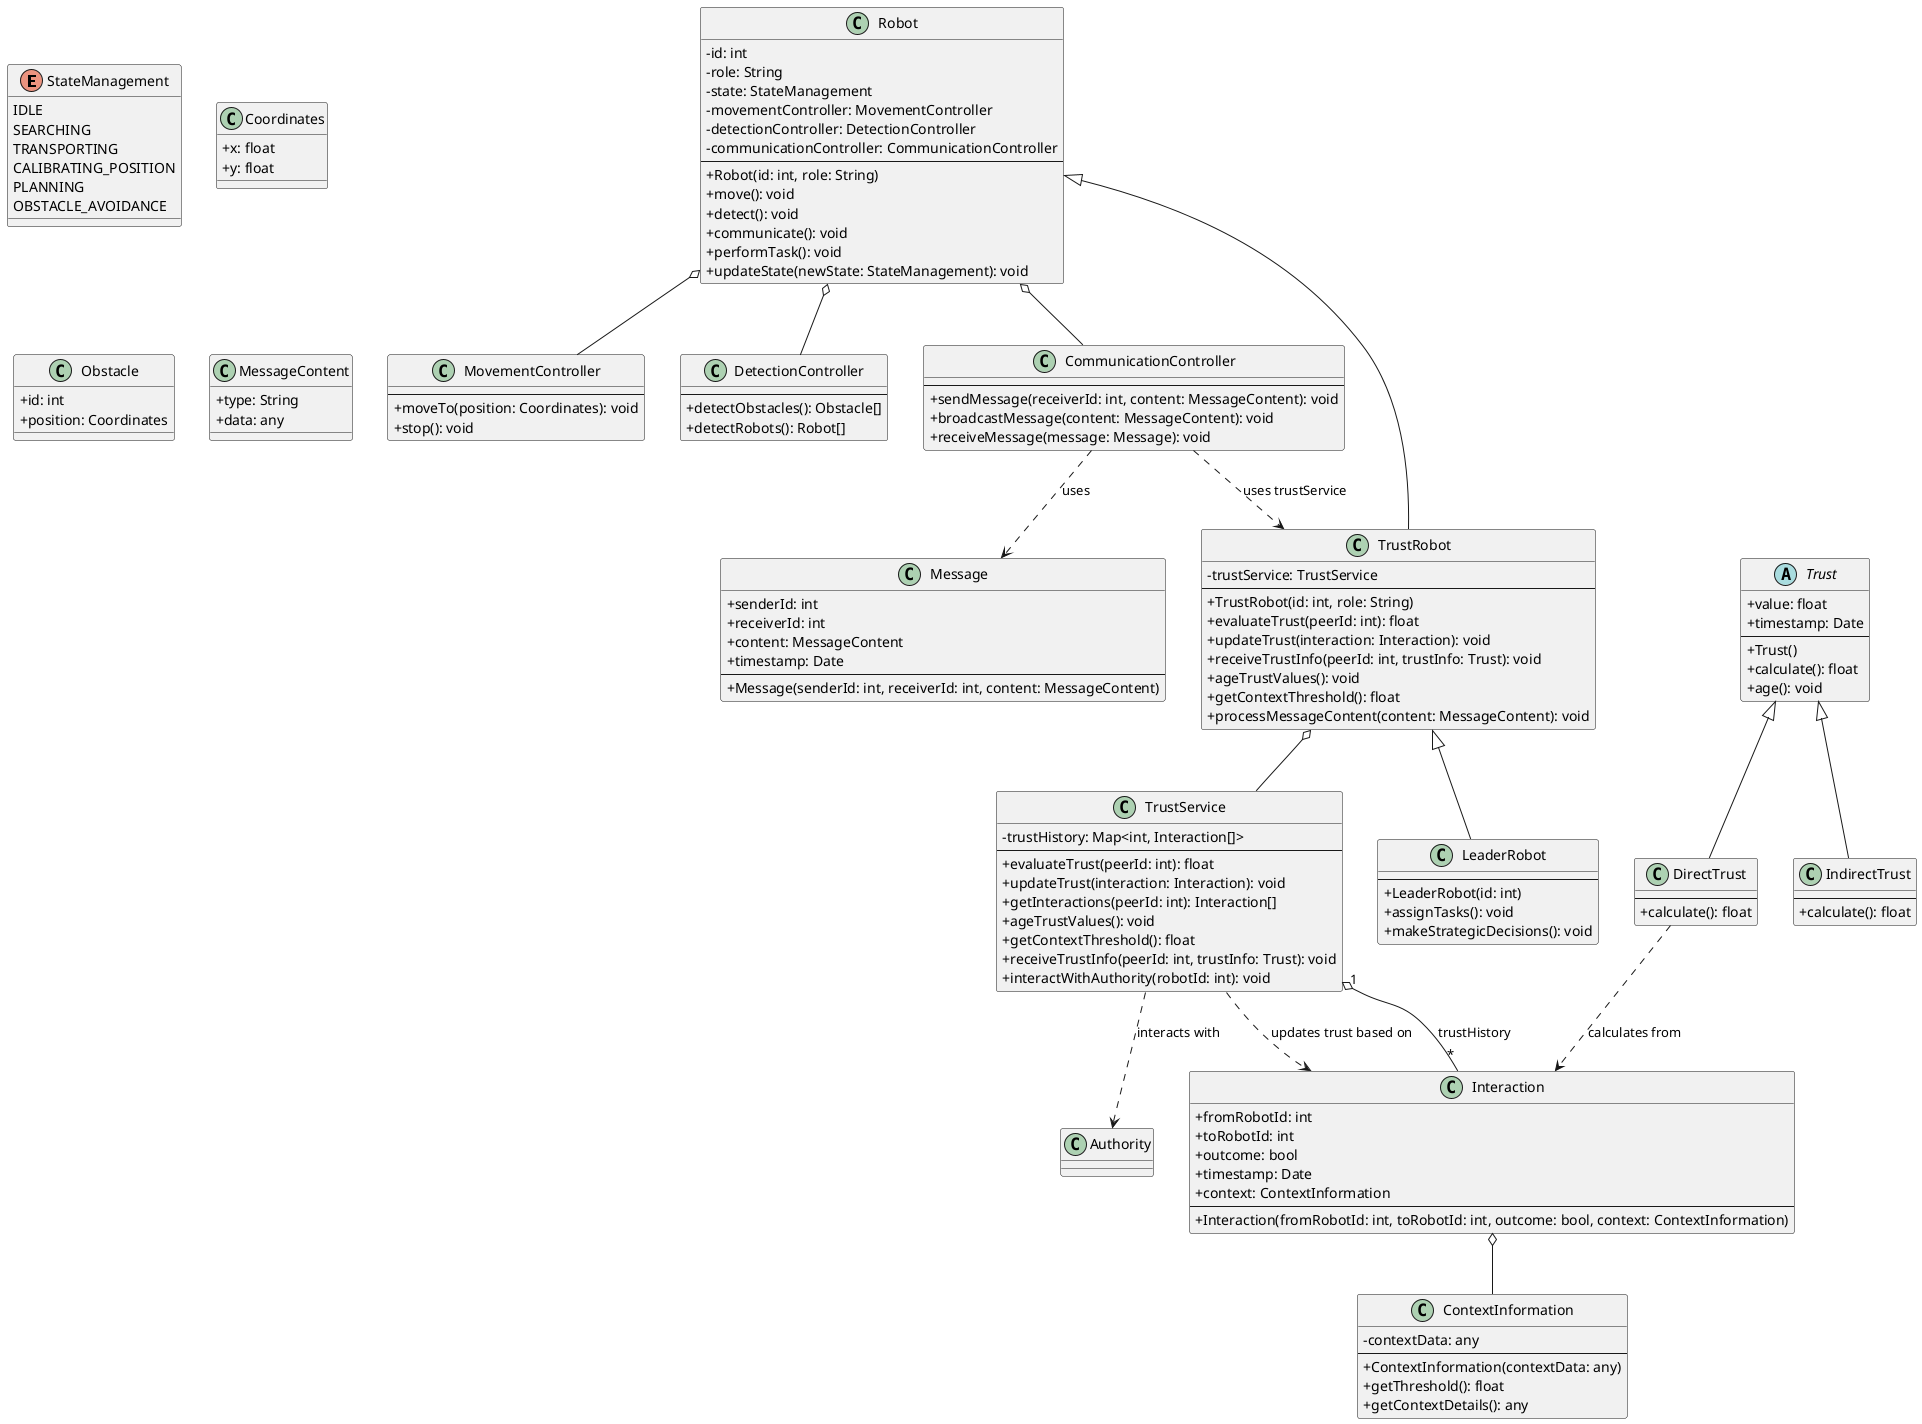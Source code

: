 @startuml
skinparam classAttributeIconSize 0

' Enum for StateManagement
enum StateManagement {
  IDLE
  SEARCHING
  TRANSPORTING
  CALIBRATING_POSITION
  PLANNING
  OBSTACLE_AVOIDANCE
}

class Robot {
  - id: int
  - role: String
  - state: StateManagement
  - movementController: MovementController
  - detectionController: DetectionController
  - communicationController: CommunicationController
  --
  + Robot(id: int, role: String)
  + move(): void
  + detect(): void
  + communicate(): void
  + performTask(): void
  + updateState(newState: StateManagement): void
}

class MovementController {
  --
  + moveTo(position: Coordinates): void
  + stop(): void
}

class DetectionController {
  --
  + detectObstacles(): Obstacle[]
  + detectRobots(): Robot[]
}

class CommunicationController {
  --
  + sendMessage(receiverId: int, content: MessageContent): void
  + broadcastMessage(content: MessageContent): void
  + receiveMessage(message: Message): void
}

class TrustRobot {
  - trustService: TrustService
  --
  + TrustRobot(id: int, role: String)
  + evaluateTrust(peerId: int): float
  + updateTrust(interaction: Interaction): void
  + receiveTrustInfo(peerId: int, trustInfo: Trust): void
  + ageTrustValues(): void
  + getContextThreshold(): float
  + processMessageContent(content: MessageContent): void
}

class TrustService {
  - trustHistory: Map<int, Interaction[]>
  --
  + evaluateTrust(peerId: int): float
  + updateTrust(interaction: Interaction): void
  + getInteractions(peerId: int): Interaction[]
  + ageTrustValues(): void
  + getContextThreshold(): float
  + receiveTrustInfo(peerId: int, trustInfo: Trust): void
  + interactWithAuthority(robotId: int): void
}

class LeaderRobot {
  --
  + LeaderRobot(id: int)
  + assignTasks(): void
  + makeStrategicDecisions(): void
}

abstract class Trust {
  + value: float
  + timestamp: Date
  --
  + Trust()
  + calculate(): float
  + age(): void
}

class DirectTrust {
  --
  + calculate(): float
}

class IndirectTrust {
  --
  + calculate(): float
}

class ContextInformation {
  - contextData: any
  --
  + ContextInformation(contextData: any)
  + getThreshold(): float
  + getContextDetails(): any
}

class Interaction {
  + fromRobotId: int
  + toRobotId: int
  + outcome: bool
  + timestamp: Date
  + context: ContextInformation
  --
  + Interaction(fromRobotId: int, toRobotId: int, outcome: bool, context: ContextInformation)
}

class Message {
  + senderId: int
  + receiverId: int
  + content: MessageContent
  + timestamp: Date
  --
  + Message(senderId: int, receiverId: int, content: MessageContent)
}

' Additional Classes
class Coordinates {
  + x: float
  + y: float
}

class Obstacle {
  + id: int
  + position: Coordinates
}

class MessageContent {
  + type: String
  + data: any
}

' Relationships
Robot <|-- TrustRobot
TrustRobot <|-- LeaderRobot
Trust <|-- DirectTrust
Trust <|-- IndirectTrust

Robot o-- MovementController
Robot o-- DetectionController
Robot o-- CommunicationController

TrustRobot o-- TrustService
TrustService "1" o-- "*" Interaction : trustHistory

Interaction o-- ContextInformation

TrustService ..> Authority : interacts with
TrustService ..> Interaction : updates trust based on

CommunicationController ..> TrustRobot : uses trustService
CommunicationController ..> Message : uses

DirectTrust ..> Interaction : calculates from

@enduml
